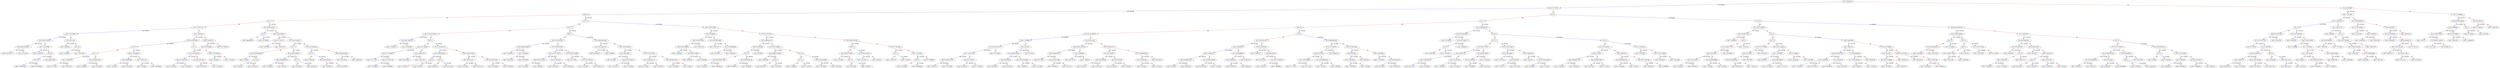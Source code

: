 digraph {
    graph [ rankdir=TB ]

    0 [ label="f25<3.53901052" ]
    0 -> 1 [label="yes, missing" color="#0000FF"]
    0 -> 2 [label="no" color="#FF0000"]

    1 [ label="f25<0.716715276" ]
    1 -> 3 [label="yes, missing" color="#0000FF"]
    1 -> 4 [label="no" color="#FF0000"]

    3 [ label="f40<0.5" ]
    3 -> 7 [label="yes" color="#FF0000"]
    3 -> 8 [label="no, missing" color="#0000FF"]

    7 [ label="f41<1.5" ]
    7 -> 15 [label="yes" color="#FF0000"]
    7 -> 16 [label="no, missing" color="#0000FF"]

    15 [ label="f37<-0.113372147" ]
    15 -> 31 [label="yes, missing" color="#0000FF"]
    15 -> 32 [label="no" color="#FF0000"]

    31 [ label="f23<0.767470956" ]
    31 -> 59 [label="yes, missing" color="#0000FF"]
    31 -> 60 [label="no" color="#FF0000"]

    59 [ label="f32<0.00417002384" ]
    59 -> 105 [label="yes, missing" color="#0000FF"]
    59 -> 106 [label="no" color="#FF0000"]

    105 [ label="f32<0.000787804951" ]
    105 -> 173 [label="yes, missing" color="#0000FF"]
    105 -> 174 [label="no" color="#FF0000"]

    173 [ label="leaf=0.947450757" ]

    174 [ label="leaf=1.37257612" ]

    106 [ label="f37<-0.118678652" ]
    106 -> 175 [label="yes, missing" color="#0000FF"]
    106 -> 176 [label="no" color="#FF0000"]

    175 [ label="leaf=1.02488708" ]

    176 [ label="f42<64.5" ]
    176 -> 269 [label="yes, missing" color="#0000FF"]
    176 -> 270 [label="no" color="#FF0000"]

    269 [ label="f42<43.5" ]
    269 -> 401 [label="yes, missing" color="#0000FF"]
    269 -> 402 [label="no" color="#FF0000"]

    401 [ label="leaf=0.789902091" ]

    402 [ label="leaf=0.670574665" ]

    270 [ label="leaf=0.846158445" ]

    60 [ label="f23<6.2874136" ]
    60 -> 107 [label="yes, missing" color="#0000FF"]
    60 -> 108 [label="no" color="#FF0000"]

    107 [ label="leaf=1.48068202" ]

    108 [ label="f42<48.5" ]
    108 -> 177 [label="yes, missing" color="#0000FF"]
    108 -> 178 [label="no" color="#FF0000"]

    177 [ label="leaf=1.31258428" ]

    178 [ label="leaf=1.04311991" ]

    32 [ label="f23<11.3372841" ]
    32 -> 61 [label="yes, missing" color="#0000FF"]
    32 -> 62 [label="no" color="#FF0000"]

    61 [ label="f32<0.0178874061" ]
    61 -> 109 [label="yes, missing" color="#0000FF"]
    61 -> 110 [label="no" color="#FF0000"]

    109 [ label="f41<0.5" ]
    109 -> 179 [label="yes" color="#FF0000"]
    109 -> 180 [label="no, missing" color="#0000FF"]

    179 [ label="f1<1.5" ]
    179 -> 271 [label="yes, missing" color="#0000FF"]
    179 -> 272 [label="no" color="#FF0000"]

    271 [ label="f23<1.78856254" ]
    271 -> 403 [label="yes, missing" color="#0000FF"]
    271 -> 404 [label="no" color="#FF0000"]

    403 [ label="leaf=1.42377663" ]

    404 [ label="leaf=1.32870078" ]

    272 [ label="f37<-0.0448421165" ]
    272 -> 405 [label="yes, missing" color="#0000FF"]
    272 -> 406 [label="no" color="#FF0000"]

    405 [ label="leaf=1.64046299" ]

    406 [ label="leaf=1.48420358" ]

    180 [ label="f36<-0.117950648" ]
    180 -> 273 [label="yes, missing" color="#0000FF"]
    180 -> 274 [label="no" color="#FF0000"]

    273 [ label="f23<0.68594408" ]
    273 -> 407 [label="yes, missing" color="#0000FF"]
    273 -> 408 [label="no" color="#FF0000"]

    407 [ label="leaf=1.76554573" ]

    408 [ label="leaf=1.44233656" ]

    274 [ label="f19<-73.9561157" ]
    274 -> 409 [label="yes, missing" color="#0000FF"]
    274 -> 410 [label="no" color="#FF0000"]

    409 [ label="leaf=1.5006603" ]

    410 [ label="leaf=1.46196544" ]

    110 [ label="f1<1.5" ]
    110 -> 181 [label="yes, missing" color="#0000FF"]
    110 -> 182 [label="no" color="#FF0000"]

    181 [ label="f32<0.0210394934" ]
    181 -> 275 [label="yes, missing" color="#0000FF"]
    181 -> 276 [label="no" color="#FF0000"]

    275 [ label="f36<-0.0153672583" ]
    275 -> 411 [label="yes, missing" color="#0000FF"]
    275 -> 412 [label="no" color="#FF0000"]

    411 [ label="leaf=1.22235394" ]

    412 [ label="leaf=1.02516913" ]

    276 [ label="f32<0.0323797539" ]
    276 -> 413 [label="yes, missing" color="#0000FF"]
    276 -> 414 [label="no" color="#FF0000"]

    413 [ label="leaf=0.876521647" ]

    414 [ label="leaf=1.14423859" ]

    182 [ label="f36<-0.0133409332" ]
    182 -> 277 [label="yes, missing" color="#0000FF"]
    182 -> 278 [label="no" color="#FF0000"]

    277 [ label="leaf=1.39326155" ]

    278 [ label="leaf=1.11833501" ]

    62 [ label="f36<0.182501122" ]
    62 -> 111 [label="yes, missing" color="#0000FF"]
    62 -> 112 [label="no" color="#FF0000"]

    111 [ label="leaf=0.973794699" ]

    112 [ label="leaf=0.810706556" ]

    16 [ label="f32<0.00015561661" ]
    16 -> 33 [label="yes, missing" color="#0000FF"]
    16 -> 34 [label="no" color="#FF0000"]

    33 [ label="f41<4.5" ]
    33 -> 63 [label="yes" color="#FF0000"]
    33 -> 64 [label="no, missing" color="#0000FF"]

    63 [ label="leaf=0.969449639" ]

    64 [ label="leaf=0.745788336" ]

    34 [ label="f36<-0.0520793647" ]
    34 -> 65 [label="yes, missing" color="#0000FF"]
    34 -> 66 [label="no" color="#FF0000"]

    65 [ label="f23<2.11705112" ]
    65 -> 113 [label="yes, missing" color="#0000FF"]
    65 -> 114 [label="no" color="#FF0000"]

    113 [ label="leaf=1.84682834" ]

    114 [ label="leaf=1.63416278" ]

    66 [ label="f37<0.0161104016" ]
    66 -> 115 [label="yes, missing" color="#0000FF"]
    66 -> 116 [label="no" color="#FF0000"]

    115 [ label="f41<2.5" ]
    115 -> 183 [label="yes" color="#FF0000"]
    115 -> 184 [label="no, missing" color="#0000FF"]

    183 [ label="f32<0.00509944838" ]
    183 -> 279 [label="yes, missing" color="#0000FF"]
    183 -> 280 [label="no" color="#FF0000"]

    279 [ label="leaf=1.5293628" ]

    280 [ label="f18<16.5" ]
    280 -> 415 [label="yes, missing" color="#0000FF"]
    280 -> 416 [label="no" color="#FF0000"]

    415 [ label="leaf=1.5953871" ]

    416 [ label="leaf=1.54024279" ]

    184 [ label="f32<0.00443340465" ]
    184 -> 281 [label="yes, missing" color="#0000FF"]
    184 -> 282 [label="no" color="#FF0000"]

    281 [ label="f33<0.000463660312" ]
    281 -> 417 [label="yes, missing" color="#0000FF"]
    281 -> 418 [label="no" color="#FF0000"]

    417 [ label="leaf=1.33496535" ]

    418 [ label="leaf=1.5654372" ]

    282 [ label="f41<3.5" ]
    282 -> 419 [label="yes" color="#FF0000"]
    282 -> 420 [label="no, missing" color="#0000FF"]

    419 [ label="leaf=1.63841653" ]

    420 [ label="leaf=1.69184422" ]

    116 [ label="f37<0.0513436198" ]
    116 -> 185 [label="yes, missing" color="#0000FF"]
    116 -> 186 [label="no" color="#FF0000"]

    185 [ label="f41<2.5" ]
    185 -> 283 [label="yes" color="#FF0000"]
    185 -> 284 [label="no, missing" color="#0000FF"]

    283 [ label="leaf=1.51266193" ]

    284 [ label="f32<0.00693307072" ]
    284 -> 421 [label="yes, missing" color="#0000FF"]
    284 -> 422 [label="no" color="#FF0000"]

    421 [ label="leaf=1.52654862" ]

    422 [ label="leaf=1.59057689" ]

    186 [ label="f33<0.00626539439" ]
    186 -> 285 [label="yes, missing" color="#0000FF"]
    186 -> 286 [label="no" color="#FF0000"]

    285 [ label="leaf=1.39716578" ]

    286 [ label="leaf=1.62620282" ]

    8 [ label="f41<1.5" ]
    8 -> 17 [label="yes" color="#FF0000"]
    8 -> 18 [label="no, missing" color="#0000FF"]

    17 [ label="f41<0.5" ]
    17 -> 35 [label="yes" color="#FF0000"]
    17 -> 36 [label="no, missing" color="#0000FF"]

    35 [ label="f32<0.000141105935" ]
    35 -> 67 [label="yes, missing" color="#0000FF"]
    35 -> 68 [label="no" color="#FF0000"]

    67 [ label="f33<5.09171805e-05" ]
    67 -> 117 [label="yes, missing" color="#0000FF"]
    67 -> 118 [label="no" color="#FF0000"]

    117 [ label="leaf=0.730981827" ]

    118 [ label="leaf=1.03303599" ]

    68 [ label="f40<1.5" ]
    68 -> 119 [label="yes" color="#FF0000"]
    68 -> 120 [label="no, missing" color="#0000FF"]

    119 [ label="f32<0.0177929401" ]
    119 -> 187 [label="yes, missing" color="#0000FF"]
    119 -> 188 [label="no" color="#FF0000"]

    187 [ label="f37<-0.113264866" ]
    187 -> 287 [label="yes, missing" color="#0000FF"]
    187 -> 288 [label="no" color="#FF0000"]

    287 [ label="leaf=1.07717395" ]

    288 [ label="f36<-0.0773337185" ]
    288 -> 423 [label="yes, missing" color="#0000FF"]
    288 -> 424 [label="no" color="#FF0000"]

    423 [ label="leaf=1.67596602" ]

    424 [ label="leaf=1.49899697" ]

    188 [ label="f23<0.838657379" ]
    188 -> 289 [label="yes, missing" color="#0000FF"]
    188 -> 290 [label="no" color="#FF0000"]

    289 [ label="leaf=0.838100851" ]

    290 [ label="leaf=1.10467744" ]

    120 [ label="f37<0.0183483176" ]
    120 -> 189 [label="yes, missing" color="#0000FF"]
    120 -> 190 [label="no" color="#FF0000"]

    189 [ label="f32<0.0042993566" ]
    189 -> 291 [label="yes, missing" color="#0000FF"]
    189 -> 292 [label="no" color="#FF0000"]

    291 [ label="f40<2.5" ]
    291 -> 425 [label="yes" color="#FF0000"]
    291 -> 426 [label="no, missing" color="#0000FF"]

    425 [ label="leaf=1.47881877" ]

    426 [ label="leaf=1.56135273" ]

    292 [ label="f40<2.5" ]
    292 -> 427 [label="yes" color="#FF0000"]
    292 -> 428 [label="no, missing" color="#0000FF"]

    427 [ label="leaf=1.59645534" ]

    428 [ label="leaf=1.65710318" ]

    190 [ label="f36<-0.0350425579" ]
    190 -> 293 [label="yes, missing" color="#0000FF"]
    190 -> 294 [label="no" color="#FF0000"]

    293 [ label="f23<0.885925174" ]
    293 -> 429 [label="yes, missing" color="#0000FF"]
    293 -> 430 [label="no" color="#FF0000"]

    429 [ label="leaf=1.92440462" ]

    430 [ label="leaf=1.65673161" ]

    294 [ label="f33<0.00742003787" ]
    294 -> 431 [label="yes, missing" color="#0000FF"]
    294 -> 432 [label="no" color="#FF0000"]

    431 [ label="leaf=1.47630882" ]

    432 [ label="leaf=1.53894234" ]

    36 [ label="f40<1.5" ]
    36 -> 69 [label="yes" color="#FF0000"]
    36 -> 70 [label="no, missing" color="#0000FF"]

    69 [ label="f36<-0.0755231827" ]
    69 -> 121 [label="yes, missing" color="#0000FF"]
    69 -> 122 [label="no" color="#FF0000"]

    121 [ label="f32<0.00615832862" ]
    121 -> 191 [label="yes, missing" color="#0000FF"]
    121 -> 192 [label="no" color="#FF0000"]

    191 [ label="leaf=1.49003422" ]

    192 [ label="f23<2.11959696" ]
    192 -> 295 [label="yes, missing" color="#0000FF"]
    192 -> 296 [label="no" color="#FF0000"]

    295 [ label="leaf=1.88287556" ]

    296 [ label="leaf=1.67909706" ]

    122 [ label="f37<0.0184523053" ]
    122 -> 193 [label="yes, missing" color="#0000FF"]
    122 -> 194 [label="no" color="#FF0000"]

    193 [ label="f32<0.00727773923" ]
    193 -> 297 [label="yes, missing" color="#0000FF"]
    193 -> 298 [label="no" color="#FF0000"]

    297 [ label="f36<0.00141422497" ]
    297 -> 433 [label="yes, missing" color="#0000FF"]
    297 -> 434 [label="no" color="#FF0000"]

    433 [ label="leaf=1.51942229" ]

    434 [ label="leaf=1.58649611" ]

    298 [ label="f23<0.726032197" ]
    298 -> 435 [label="yes, missing" color="#0000FF"]
    298 -> 436 [label="no" color="#FF0000"]

    435 [ label="leaf=1.60074246" ]

    436 [ label="leaf=1.65904832" ]

    194 [ label="f32<0.00718135666" ]
    194 -> 299 [label="yes, missing" color="#0000FF"]
    194 -> 300 [label="no" color="#FF0000"]

    299 [ label="leaf=1.47277808" ]

    300 [ label="f37<0.0573043413" ]
    300 -> 437 [label="yes, missing" color="#0000FF"]
    300 -> 438 [label="no" color="#FF0000"]

    437 [ label="leaf=1.55354297" ]

    438 [ label="leaf=1.68822575" ]

    70 [ label="f32<0.000206503493" ]
    70 -> 123 [label="yes, missing" color="#0000FF"]
    70 -> 124 [label="no" color="#FF0000"]

    123 [ label="f32<4.05239844e-05" ]
    123 -> 195 [label="yes, missing" color="#0000FF"]
    123 -> 196 [label="no" color="#FF0000"]

    195 [ label="leaf=0.855959833" ]

    196 [ label="leaf=1.0860858" ]

    124 [ label="f36<-0.042503655" ]
    124 -> 197 [label="yes, missing" color="#0000FF"]
    124 -> 198 [label="no" color="#FF0000"]

    197 [ label="f23<1.66345608" ]
    197 -> 301 [label="yes, missing" color="#0000FF"]
    197 -> 302 [label="no" color="#FF0000"]

    301 [ label="leaf=1.89224017" ]

    302 [ label="f32<0.00797158573" ]
    302 -> 439 [label="yes, missing" color="#0000FF"]
    302 -> 440 [label="no" color="#FF0000"]

    439 [ label="leaf=1.60191154" ]

    440 [ label="leaf=1.77036488" ]

    198 [ label="f37<0.0170837007" ]
    198 -> 303 [label="yes, missing" color="#0000FF"]
    198 -> 304 [label="no" color="#FF0000"]

    303 [ label="f32<0.00529916771" ]
    303 -> 441 [label="yes, missing" color="#0000FF"]
    303 -> 442 [label="no" color="#FF0000"]

    441 [ label="leaf=1.62112904" ]

    442 [ label="leaf=1.68270576" ]

    304 [ label="f32<0.00708334707" ]
    304 -> 443 [label="yes, missing" color="#0000FF"]
    304 -> 444 [label="no" color="#FF0000"]

    443 [ label="leaf=1.54750669" ]

    444 [ label="leaf=1.628003" ]

    18 [ label="f36<-0.0331516862" ]
    18 -> 37 [label="yes, missing" color="#0000FF"]
    18 -> 38 [label="no" color="#FF0000"]

    37 [ label="f23<1.63449562" ]
    37 -> 71 [label="yes, missing" color="#0000FF"]
    37 -> 72 [label="no" color="#FF0000"]

    71 [ label="f36<-0.0421183258" ]
    71 -> 125 [label="yes, missing" color="#0000FF"]
    71 -> 126 [label="no" color="#FF0000"]

    125 [ label="f32<0.00321508641" ]
    125 -> 199 [label="yes, missing" color="#0000FF"]
    125 -> 200 [label="no" color="#FF0000"]

    199 [ label="leaf=1.58293664" ]

    200 [ label="f32<0.00942426827" ]
    200 -> 305 [label="yes, missing" color="#0000FF"]
    200 -> 306 [label="no" color="#FF0000"]

    305 [ label="leaf=1.8843708" ]

    306 [ label="leaf=1.95803463" ]

    126 [ label="leaf=1.80044162" ]

    72 [ label="f32<0.00768231694" ]
    72 -> 127 [label="yes, missing" color="#0000FF"]
    72 -> 128 [label="no" color="#FF0000"]

    127 [ label="leaf=1.62621522" ]

    128 [ label="f37<-0.0306992866" ]
    128 -> 201 [label="yes, missing" color="#0000FF"]
    128 -> 202 [label="no" color="#FF0000"]

    201 [ label="leaf=1.87076521" ]

    202 [ label="leaf=1.76488185" ]

    38 [ label="f37<0.0175102614" ]
    38 -> 73 [label="yes, missing" color="#0000FF"]
    38 -> 74 [label="no" color="#FF0000"]

    73 [ label="f23<0.908554435" ]
    73 -> 129 [label="yes, missing" color="#0000FF"]
    73 -> 130 [label="no" color="#FF0000"]

    129 [ label="f36<0.047464069" ]
    129 -> 203 [label="yes, missing" color="#0000FF"]
    129 -> 204 [label="no" color="#FF0000"]

    203 [ label="f40<1.5" ]
    203 -> 307 [label="yes" color="#FF0000"]
    203 -> 308 [label="no, missing" color="#0000FF"]

    307 [ label="f33<0.000564911286" ]
    307 -> 445 [label="yes, missing" color="#0000FF"]
    307 -> 446 [label="no" color="#FF0000"]

    445 [ label="leaf=1.14249253" ]

    446 [ label="leaf=1.64824855" ]

    308 [ label="f32<0.00404653139" ]
    308 -> 447 [label="yes, missing" color="#0000FF"]
    308 -> 448 [label="no" color="#FF0000"]

    447 [ label="leaf=1.63066781" ]

    448 [ label="leaf=1.6998266" ]

    204 [ label="leaf=2.062989" ]

    130 [ label="f32<0.00573398871" ]
    130 -> 205 [label="yes, missing" color="#0000FF"]
    130 -> 206 [label="no" color="#FF0000"]

    205 [ label="f33<0.000627165486" ]
    205 -> 309 [label="yes, missing" color="#0000FF"]
    205 -> 310 [label="no" color="#FF0000"]

    309 [ label="leaf=1.16626048" ]

    310 [ label="f40<2.5" ]
    310 -> 449 [label="yes" color="#FF0000"]
    310 -> 450 [label="no, missing" color="#0000FF"]

    449 [ label="leaf=1.66592729" ]

    450 [ label="leaf=1.73387873" ]

    206 [ label="f40<2.5" ]
    206 -> 311 [label="yes" color="#FF0000"]
    206 -> 312 [label="no, missing" color="#0000FF"]

    311 [ label="f41<2.5" ]
    311 -> 451 [label="yes" color="#FF0000"]
    311 -> 452 [label="no, missing" color="#0000FF"]

    451 [ label="leaf=1.71985698" ]

    452 [ label="leaf=1.77079523" ]

    312 [ label="f32<0.00878934842" ]
    312 -> 453 [label="yes, missing" color="#0000FF"]
    312 -> 454 [label="no" color="#FF0000"]

    453 [ label="leaf=1.79254949" ]

    454 [ label="leaf=1.91507566" ]

    74 [ label="f32<0.00672083162" ]
    74 -> 131 [label="yes, missing" color="#0000FF"]
    74 -> 132 [label="no" color="#FF0000"]

    131 [ label="f40<2.5" ]
    131 -> 207 [label="yes" color="#FF0000"]
    131 -> 208 [label="no, missing" color="#0000FF"]

    207 [ label="f32<0.00542225689" ]
    207 -> 313 [label="yes, missing" color="#0000FF"]
    207 -> 314 [label="no" color="#FF0000"]

    313 [ label="leaf=1.51122916" ]

    314 [ label="f41<2.5" ]
    314 -> 455 [label="yes" color="#FF0000"]
    314 -> 456 [label="no, missing" color="#0000FF"]

    455 [ label="leaf=1.53303528" ]

    456 [ label="leaf=1.59426117" ]

    208 [ label="f32<0.00342191616" ]
    208 -> 315 [label="yes, missing" color="#0000FF"]
    208 -> 316 [label="no" color="#FF0000"]

    315 [ label="leaf=1.42120075" ]

    316 [ label="leaf=1.6323843" ]

    132 [ label="f23<0.731613994" ]
    132 -> 209 [label="yes, missing" color="#0000FF"]
    132 -> 210 [label="no" color="#FF0000"]

    209 [ label="f40<1.5" ]
    209 -> 317 [label="yes" color="#FF0000"]
    209 -> 318 [label="no, missing" color="#0000FF"]

    317 [ label="leaf=1.57631719" ]

    318 [ label="leaf=1.6254425" ]

    210 [ label="f23<1.76732993" ]
    210 -> 319 [label="yes, missing" color="#0000FF"]
    210 -> 320 [label="no" color="#FF0000"]

    319 [ label="f40<1.5" ]
    319 -> 457 [label="yes" color="#FF0000"]
    319 -> 458 [label="no, missing" color="#0000FF"]

    457 [ label="leaf=1.63230562" ]

    458 [ label="leaf=1.68943298" ]

    320 [ label="leaf=1.77666688" ]

    4 [ label="f40<1.5" ]
    4 -> 9 [label="yes" color="#FF0000"]
    4 -> 10 [label="no, missing" color="#0000FF"]

    9 [ label="f41<1.5" ]
    9 -> 19 [label="yes" color="#FF0000"]
    9 -> 20 [label="no, missing" color="#0000FF"]

    19 [ label="f40<0.5" ]
    19 -> 39 [label="yes" color="#FF0000"]
    19 -> 40 [label="no, missing" color="#0000FF"]

    39 [ label="f37<0.0144740604" ]
    39 -> 75 [label="yes, missing" color="#0000FF"]
    39 -> 76 [label="no" color="#FF0000"]

    75 [ label="f28<2.73979998" ]
    75 -> 133 [label="yes, missing" color="#0000FF"]
    75 -> 134 [label="no" color="#FF0000"]

    133 [ label="f37<0.00312612182" ]
    133 -> 211 [label="yes, missing" color="#0000FF"]
    133 -> 212 [label="no" color="#FF0000"]

    211 [ label="f19<-73.9837189" ]
    211 -> 321 [label="yes, missing" color="#0000FF"]
    211 -> 322 [label="no" color="#FF0000"]

    321 [ label="f33<0.00962312799" ]
    321 -> 459 [label="yes, missing" color="#0000FF"]
    321 -> 460 [label="no" color="#FF0000"]

    459 [ label="leaf=1.63604701" ]

    460 [ label="leaf=1.57367039" ]

    322 [ label="f36<0.0117188431" ]
    322 -> 461 [label="yes, missing" color="#0000FF"]
    322 -> 462 [label="no" color="#FF0000"]

    461 [ label="leaf=1.62600744" ]

    462 [ label="leaf=1.73157609" ]

    212 [ label="leaf=1.67129266" ]

    134 [ label="f28<4.4374361" ]
    134 -> 213 [label="yes, missing" color="#0000FF"]
    134 -> 214 [label="no" color="#FF0000"]

    213 [ label="f32<0.00802185014" ]
    213 -> 323 [label="yes, missing" color="#0000FF"]
    213 -> 324 [label="no" color="#FF0000"]

    323 [ label="f23<0.930918455" ]
    323 -> 463 [label="yes, missing" color="#0000FF"]
    323 -> 464 [label="no" color="#FF0000"]

    463 [ label="leaf=1.68573201" ]

    464 [ label="leaf=1.60583079" ]

    324 [ label="f36<-0.00718350895" ]
    324 -> 465 [label="yes, missing" color="#0000FF"]
    324 -> 466 [label="no" color="#FF0000"]

    465 [ label="leaf=1.62668312" ]

    466 [ label="leaf=1.73754096" ]

    214 [ label="leaf=1.822878" ]

    76 [ label="f23<0.942142487" ]
    76 -> 135 [label="yes, missing" color="#0000FF"]
    76 -> 136 [label="no" color="#FF0000"]

    135 [ label="f36<0.000515193329" ]
    135 -> 215 [label="yes, missing" color="#0000FF"]
    135 -> 216 [label="no" color="#FF0000"]

    215 [ label="f23<0.566633821" ]
    215 -> 325 [label="yes, missing" color="#0000FF"]
    215 -> 326 [label="no" color="#FF0000"]

    325 [ label="leaf=1.65772903" ]

    326 [ label="f36<-0.018227268" ]
    326 -> 467 [label="yes, missing" color="#0000FF"]
    326 -> 468 [label="no" color="#FF0000"]

    467 [ label="leaf=1.64056015" ]

    468 [ label="leaf=1.5611757" ]

    216 [ label="f19<-73.9653854" ]
    216 -> 327 [label="yes, missing" color="#0000FF"]
    216 -> 328 [label="no" color="#FF0000"]

    327 [ label="leaf=1.63572574" ]

    328 [ label="leaf=1.77060211" ]

    136 [ label="f37<0.0336543247" ]
    136 -> 217 [label="yes, missing" color="#0000FF"]
    136 -> 218 [label="no" color="#FF0000"]

    217 [ label="f31<-45.4585762" ]
    217 -> 329 [label="yes, missing" color="#0000FF"]
    217 -> 330 [label="no" color="#FF0000"]

    329 [ label="f36<0.0062483293" ]
    329 -> 469 [label="yes, missing" color="#0000FF"]
    329 -> 470 [label="no" color="#FF0000"]

    469 [ label="leaf=1.61403871" ]

    470 [ label="leaf=1.76217294" ]

    330 [ label="f36<-0.014854487" ]
    330 -> 471 [label="yes, missing" color="#0000FF"]
    330 -> 472 [label="no" color="#FF0000"]

    471 [ label="leaf=1.60195947" ]

    472 [ label="leaf=1.50886571" ]

    218 [ label="f37<0.0502993539" ]
    218 -> 331 [label="yes, missing" color="#0000FF"]
    218 -> 332 [label="no" color="#FF0000"]

    331 [ label="f25<3.11067009" ]
    331 -> 473 [label="yes, missing" color="#0000FF"]
    331 -> 474 [label="no" color="#FF0000"]

    473 [ label="leaf=1.65365851" ]

    474 [ label="leaf=1.47476244" ]

    332 [ label="leaf=1.68715835" ]

    40 [ label="f41<0.5" ]
    40 -> 77 [label="yes" color="#FF0000"]
    40 -> 78 [label="no, missing" color="#0000FF"]

    77 [ label="f37<0.0159767345" ]
    77 -> 137 [label="yes, missing" color="#0000FF"]
    77 -> 138 [label="no" color="#FF0000"]

    137 [ label="f28<4.35930824" ]
    137 -> 219 [label="yes, missing" color="#0000FF"]
    137 -> 220 [label="no" color="#FF0000"]

    219 [ label="f19<-73.9880219" ]
    219 -> 333 [label="yes, missing" color="#0000FF"]
    219 -> 334 [label="no" color="#FF0000"]

    333 [ label="f37<0.00364611018" ]
    333 -> 475 [label="yes, missing" color="#0000FF"]
    333 -> 476 [label="no" color="#FF0000"]

    475 [ label="leaf=1.6259495" ]

    476 [ label="leaf=1.69642293" ]

    334 [ label="f37<-0.00281146308" ]
    334 -> 477 [label="yes, missing" color="#0000FF"]
    334 -> 478 [label="no" color="#FF0000"]

    477 [ label="leaf=1.67067885" ]

    478 [ label="leaf=1.72533965" ]

    220 [ label="f37<0.0043488089" ]
    220 -> 335 [label="yes, missing" color="#0000FF"]
    220 -> 336 [label="no" color="#FF0000"]

    335 [ label="f25<3.28800964" ]
    335 -> 479 [label="yes, missing" color="#0000FF"]
    335 -> 480 [label="no" color="#FF0000"]

    479 [ label="leaf=1.82926345" ]

    480 [ label="leaf=1.68684101" ]

    336 [ label="leaf=1.85647762" ]

    138 [ label="f23<0.954285264" ]
    138 -> 221 [label="yes, missing" color="#0000FF"]
    138 -> 222 [label="no" color="#FF0000"]

    221 [ label="leaf=1.65693247" ]

    222 [ label="f28<3.06078005" ]
    222 -> 337 [label="yes, missing" color="#0000FF"]
    222 -> 338 [label="no" color="#FF0000"]

    337 [ label="leaf=1.69178593" ]

    338 [ label="f32<0.00757169165" ]
    338 -> 481 [label="yes, missing" color="#0000FF"]
    338 -> 482 [label="no" color="#FF0000"]

    481 [ label="leaf=1.42995739" ]

    482 [ label="leaf=1.58680952" ]

    78 [ label="f32<0.00664249528" ]
    78 -> 139 [label="yes, missing" color="#0000FF"]
    78 -> 140 [label="no" color="#FF0000"]

    139 [ label="f37<0.0121636782" ]
    139 -> 223 [label="yes, missing" color="#0000FF"]
    139 -> 224 [label="no" color="#FF0000"]

    223 [ label="f28<2.65702915" ]
    223 -> 339 [label="yes, missing" color="#0000FF"]
    223 -> 340 [label="no" color="#FF0000"]

    339 [ label="f37<-0.0245408937" ]
    339 -> 483 [label="yes, missing" color="#0000FF"]
    339 -> 484 [label="no" color="#FF0000"]

    483 [ label="leaf=1.77773333" ]

    484 [ label="leaf=1.67117405" ]

    340 [ label="f37<-0.00298883161" ]
    340 -> 485 [label="yes, missing" color="#0000FF"]
    340 -> 486 [label="no" color="#FF0000"]

    485 [ label="leaf=1.7059505" ]

    486 [ label="leaf=1.79881966" ]

    224 [ label="leaf=1.58985782" ]

    140 [ label="f37<0.0139107089" ]
    140 -> 225 [label="yes, missing" color="#0000FF"]
    140 -> 226 [label="no" color="#FF0000"]

    225 [ label="f28<4.4374361" ]
    225 -> 341 [label="yes, missing" color="#0000FF"]
    225 -> 342 [label="no" color="#FF0000"]

    341 [ label="f25<2.03919959" ]
    341 -> 487 [label="yes, missing" color="#0000FF"]
    341 -> 488 [label="no" color="#FF0000"]

    487 [ label="leaf=1.73395896" ]

    488 [ label="leaf=1.7785089" ]

    342 [ label="leaf=1.8842932" ]

    226 [ label="f28<3.06078005" ]
    226 -> 343 [label="yes, missing" color="#0000FF"]
    226 -> 344 [label="no" color="#FF0000"]

    343 [ label="leaf=1.75067866" ]

    344 [ label="f37<0.0582454875" ]
    344 -> 489 [label="yes, missing" color="#0000FF"]
    344 -> 490 [label="no" color="#FF0000"]

    489 [ label="leaf=1.68218362" ]

    490 [ label="leaf=1.85993779" ]

    20 [ label="f32<0.00530981924" ]
    20 -> 41 [label="yes, missing" color="#0000FF"]
    20 -> 42 [label="no" color="#FF0000"]

    41 [ label="f32<0.00429543667" ]
    41 -> 79 [label="yes, missing" color="#0000FF"]
    41 -> 80 [label="no" color="#FF0000"]

    79 [ label="leaf=1.61104929" ]

    80 [ label="f37<0.0107568707" ]
    80 -> 141 [label="yes, missing" color="#0000FF"]
    80 -> 142 [label="no" color="#FF0000"]

    141 [ label="f41<3.5" ]
    141 -> 227 [label="yes" color="#FF0000"]
    141 -> 228 [label="no, missing" color="#0000FF"]

    227 [ label="leaf=1.69053328" ]

    228 [ label="leaf=1.74920607" ]

    142 [ label="leaf=1.60690367" ]

    42 [ label="f40<0.5" ]
    42 -> 81 [label="yes" color="#FF0000"]
    42 -> 82 [label="no, missing" color="#0000FF"]

    81 [ label="f41<2.5" ]
    81 -> 143 [label="yes" color="#FF0000"]
    81 -> 144 [label="no, missing" color="#0000FF"]

    143 [ label="f37<0.0341279507" ]
    143 -> 229 [label="yes, missing" color="#0000FF"]
    143 -> 230 [label="no" color="#FF0000"]

    229 [ label="f28<3.96781778" ]
    229 -> 345 [label="yes, missing" color="#0000FF"]
    229 -> 346 [label="no" color="#FF0000"]

    345 [ label="f19<-73.9653854" ]
    345 -> 491 [label="yes, missing" color="#0000FF"]
    345 -> 492 [label="no" color="#FF0000"]

    491 [ label="leaf=1.69127131" ]

    492 [ label="leaf=1.75850904" ]

    346 [ label="f23<1.35145748" ]
    346 -> 493 [label="yes, missing" color="#0000FF"]
    346 -> 494 [label="no" color="#FF0000"]

    493 [ label="leaf=1.79067802" ]

    494 [ label="leaf=1.64704633" ]

    230 [ label="f37<0.0485762581" ]
    230 -> 347 [label="yes, missing" color="#0000FF"]
    230 -> 348 [label="no" color="#FF0000"]

    347 [ label="f25<3.11067009" ]
    347 -> 495 [label="yes, missing" color="#0000FF"]
    347 -> 496 [label="no" color="#FF0000"]

    495 [ label="leaf=1.72898066" ]

    496 [ label="leaf=1.55822718" ]

    348 [ label="leaf=1.76203525" ]

    144 [ label="f37<0.0148725063" ]
    144 -> 231 [label="yes, missing" color="#0000FF"]
    144 -> 232 [label="no" color="#FF0000"]

    231 [ label="f25<2.03919959" ]
    231 -> 349 [label="yes, missing" color="#0000FF"]
    231 -> 350 [label="no" color="#FF0000"]

    349 [ label="leaf=1.74507475" ]

    350 [ label="f31<43.612484" ]
    350 -> 497 [label="yes, missing" color="#0000FF"]
    350 -> 498 [label="no" color="#FF0000"]

    497 [ label="leaf=1.78431737" ]

    498 [ label="leaf=1.84721339" ]

    232 [ label="f28<3.29901552" ]
    232 -> 351 [label="yes, missing" color="#0000FF"]
    232 -> 352 [label="no" color="#FF0000"]

    351 [ label="leaf=1.7816776" ]

    352 [ label="f32<0.00781814288" ]
    352 -> 499 [label="yes, missing" color="#0000FF"]
    352 -> 500 [label="no" color="#FF0000"]

    499 [ label="leaf=1.60163915" ]

    500 [ label="leaf=1.7133764" ]

    82 [ label="f41<3.5" ]
    82 -> 145 [label="yes" color="#FF0000"]
    82 -> 146 [label="no, missing" color="#0000FF"]

    145 [ label="f37<0.0145436917" ]
    145 -> 233 [label="yes, missing" color="#0000FF"]
    145 -> 234 [label="no" color="#FF0000"]

    233 [ label="f28<4.4374361" ]
    233 -> 353 [label="yes, missing" color="#0000FF"]
    233 -> 354 [label="no" color="#FF0000"]

    353 [ label="f32<0.00644007744" ]
    353 -> 501 [label="yes, missing" color="#0000FF"]
    353 -> 502 [label="no" color="#FF0000"]

    501 [ label="leaf=1.75581932" ]

    502 [ label="leaf=1.80484331" ]

    354 [ label="f32<0.00668279873" ]
    354 -> 503 [label="yes, missing" color="#0000FF"]
    354 -> 504 [label="no" color="#FF0000"]

    503 [ label="leaf=1.84371841" ]

    504 [ label="leaf=1.91751814" ]

    234 [ label="f28<3.29901552" ]
    234 -> 355 [label="yes, missing" color="#0000FF"]
    234 -> 356 [label="no" color="#FF0000"]

    355 [ label="f32<0.00666041765" ]
    355 -> 505 [label="yes, missing" color="#0000FF"]
    355 -> 506 [label="no" color="#FF0000"]

    505 [ label="leaf=1.71094859" ]

    506 [ label="leaf=1.7923187" ]

    356 [ label="f32<0.00777587108" ]
    356 -> 507 [label="yes, missing" color="#0000FF"]
    356 -> 508 [label="no" color="#FF0000"]

    507 [ label="leaf=1.67081976" ]

    508 [ label="leaf=1.74806488" ]

    146 [ label="f25<2.40220642" ]
    146 -> 235 [label="yes, missing" color="#0000FF"]
    146 -> 236 [label="no" color="#FF0000"]

    235 [ label="leaf=1.81985044" ]

    236 [ label="f37<0.0158770569" ]
    236 -> 357 [label="yes, missing" color="#0000FF"]
    236 -> 358 [label="no" color="#FF0000"]

    357 [ label="leaf=1.87453544" ]

    358 [ label="leaf=1.79351389" ]

    10 [ label="f41<1.5" ]
    10 -> 21 [label="yes" color="#FF0000"]
    10 -> 22 [label="no, missing" color="#0000FF"]

    21 [ label="f32<0.00574106397" ]
    21 -> 43 [label="yes, missing" color="#0000FF"]
    21 -> 44 [label="no" color="#FF0000"]

    43 [ label="f32<0.00460372027" ]
    43 -> 83 [label="yes, missing" color="#0000FF"]
    43 -> 84 [label="no" color="#FF0000"]

    83 [ label="leaf=1.64498544" ]

    84 [ label="f40<3.5" ]
    84 -> 147 [label="yes" color="#FF0000"]
    84 -> 148 [label="no, missing" color="#0000FF"]

    147 [ label="f37<0.0085775312" ]
    147 -> 237 [label="yes, missing" color="#0000FF"]
    147 -> 238 [label="no" color="#FF0000"]

    237 [ label="f28<2.65702915" ]
    237 -> 359 [label="yes, missing" color="#0000FF"]
    237 -> 360 [label="no" color="#FF0000"]

    359 [ label="f37<-0.025531631" ]
    359 -> 509 [label="yes, missing" color="#0000FF"]
    359 -> 510 [label="no" color="#FF0000"]

    509 [ label="leaf=1.8140378" ]

    510 [ label="leaf=1.69478571" ]

    360 [ label="f37<-0.00492068892" ]
    360 -> 511 [label="yes, missing" color="#0000FF"]
    360 -> 512 [label="no" color="#FF0000"]

    511 [ label="leaf=1.72013295" ]

    512 [ label="leaf=1.8019011" ]

    238 [ label="leaf=1.61443865" ]

    148 [ label="leaf=1.76220143" ]

    44 [ label="f41<0.5" ]
    44 -> 85 [label="yes" color="#FF0000"]
    44 -> 86 [label="no, missing" color="#0000FF"]

    85 [ label="f40<2.5" ]
    85 -> 149 [label="yes" color="#FF0000"]
    85 -> 150 [label="no, missing" color="#0000FF"]

    149 [ label="f37<0.0157429408" ]
    149 -> 239 [label="yes, missing" color="#0000FF"]
    149 -> 240 [label="no" color="#FF0000"]

    239 [ label="f28<3.41223907" ]
    239 -> 361 [label="yes, missing" color="#0000FF"]
    239 -> 362 [label="no" color="#FF0000"]

    361 [ label="f32<0.00725965854" ]
    361 -> 513 [label="yes, missing" color="#0000FF"]
    361 -> 514 [label="no" color="#FF0000"]

    513 [ label="leaf=1.69432116" ]

    514 [ label="leaf=1.74014115" ]

    362 [ label="leaf=1.78376997" ]

    240 [ label="leaf=1.68567944" ]

    150 [ label="f36<-0.00747482525" ]
    150 -> 241 [label="yes, missing" color="#0000FF"]
    150 -> 242 [label="no" color="#FF0000"]

    241 [ label="f19<-73.9766083" ]
    241 -> 363 [label="yes, missing" color="#0000FF"]
    241 -> 364 [label="no" color="#FF0000"]

    363 [ label="leaf=1.8096813" ]

    364 [ label="f32<0.0080305934" ]
    364 -> 515 [label="yes, missing" color="#0000FF"]
    364 -> 516 [label="no" color="#FF0000"]

    515 [ label="leaf=1.63773084" ]

    516 [ label="leaf=1.73747575" ]

    242 [ label="f25<2.5130868" ]
    242 -> 365 [label="yes, missing" color="#0000FF"]
    242 -> 366 [label="no" color="#FF0000"]

    365 [ label="leaf=1.76294458" ]

    366 [ label="leaf=1.81629694" ]

    86 [ label="f28<3.54643488" ]
    86 -> 151 [label="yes, missing" color="#0000FF"]
    86 -> 152 [label="no" color="#FF0000"]

    151 [ label="f28<3.29901552" ]
    151 -> 243 [label="yes, missing" color="#0000FF"]
    151 -> 244 [label="no" color="#FF0000"]

    243 [ label="f32<0.00672001857" ]
    243 -> 367 [label="yes, missing" color="#0000FF"]
    243 -> 368 [label="no" color="#FF0000"]

    367 [ label="f25<2.44693208" ]
    367 -> 517 [label="yes, missing" color="#0000FF"]
    367 -> 518 [label="no" color="#FF0000"]

    517 [ label="leaf=1.76139987" ]

    518 [ label="leaf=1.81367981" ]

    368 [ label="f25<2.44693208" ]
    368 -> 519 [label="yes, missing" color="#0000FF"]
    368 -> 520 [label="no" color="#FF0000"]

    519 [ label="leaf=1.80596876" ]

    520 [ label="leaf=1.89310765" ]

    244 [ label="f37<0.0565648824" ]
    244 -> 369 [label="yes, missing" color="#0000FF"]
    244 -> 370 [label="no" color="#FF0000"]

    369 [ label="f37<-0.0387848392" ]
    369 -> 521 [label="yes, missing" color="#0000FF"]
    369 -> 522 [label="no" color="#FF0000"]

    521 [ label="leaf=1.8499527" ]

    522 [ label="leaf=1.74940348" ]

    370 [ label="leaf=1.93589318" ]

    152 [ label="f37<0.0157998037" ]
    152 -> 245 [label="yes, missing" color="#0000FF"]
    152 -> 246 [label="no" color="#FF0000"]

    245 [ label="f28<4.4374361" ]
    245 -> 371 [label="yes, missing" color="#0000FF"]
    245 -> 372 [label="no" color="#FF0000"]

    371 [ label="f32<0.00702594966" ]
    371 -> 523 [label="yes, missing" color="#0000FF"]
    371 -> 524 [label="no" color="#FF0000"]

    523 [ label="leaf=1.79279661" ]

    524 [ label="leaf=1.85461915" ]

    372 [ label="leaf=1.90640342" ]

    246 [ label="f36<-0.0213379525" ]
    246 -> 373 [label="yes, missing" color="#0000FF"]
    246 -> 374 [label="no" color="#FF0000"]

    373 [ label="leaf=1.86538243" ]

    374 [ label="f19<-73.9837189" ]
    374 -> 525 [label="yes, missing" color="#0000FF"]
    374 -> 526 [label="no" color="#FF0000"]

    525 [ label="leaf=1.79208565" ]

    526 [ label="leaf=1.6905154" ]

    22 [ label="f32<0.00541097764" ]
    22 -> 45 [label="yes, missing" color="#0000FF"]
    22 -> 46 [label="no" color="#FF0000"]

    45 [ label="f32<0.00445269048" ]
    45 -> 87 [label="yes, missing" color="#0000FF"]
    45 -> 88 [label="no" color="#FF0000"]

    87 [ label="f40<3.5" ]
    87 -> 153 [label="yes" color="#FF0000"]
    87 -> 154 [label="no, missing" color="#0000FF"]

    153 [ label="f32<0.00369365234" ]
    153 -> 247 [label="yes, missing" color="#0000FF"]
    153 -> 248 [label="no" color="#FF0000"]

    247 [ label="leaf=1.62043929" ]

    248 [ label="leaf=1.69477856" ]

    154 [ label="leaf=1.76448953" ]

    88 [ label="f41<3.5" ]
    88 -> 155 [label="yes" color="#FF0000"]
    88 -> 156 [label="no, missing" color="#0000FF"]

    155 [ label="f40<2.5" ]
    155 -> 249 [label="yes" color="#FF0000"]
    155 -> 250 [label="no, missing" color="#0000FF"]

    249 [ label="f37<0.00987714343" ]
    249 -> 375 [label="yes, missing" color="#0000FF"]
    249 -> 376 [label="no" color="#FF0000"]

    375 [ label="leaf=1.74241316" ]

    376 [ label="leaf=1.64941943" ]

    250 [ label="leaf=1.790218" ]

    156 [ label="f37<-0.0253245495" ]
    156 -> 251 [label="yes, missing" color="#0000FF"]
    156 -> 252 [label="no" color="#FF0000"]

    251 [ label="leaf=1.87592208" ]

    252 [ label="leaf=1.81210983" ]

    46 [ label="f25<2.40220642" ]
    46 -> 89 [label="yes, missing" color="#0000FF"]
    46 -> 90 [label="no" color="#FF0000"]

    89 [ label="f32<0.0073692319" ]
    89 -> 157 [label="yes, missing" color="#0000FF"]
    89 -> 158 [label="no" color="#FF0000"]

    157 [ label="f37<-0.0258281007" ]
    157 -> 253 [label="yes, missing" color="#0000FF"]
    157 -> 254 [label="no" color="#FF0000"]

    253 [ label="leaf=1.89428937" ]

    254 [ label="f41<3.5" ]
    254 -> 377 [label="yes" color="#FF0000"]
    254 -> 378 [label="no, missing" color="#0000FF"]

    377 [ label="f28<3.29901552" ]
    377 -> 527 [label="yes, missing" color="#0000FF"]
    377 -> 528 [label="no" color="#FF0000"]

    527 [ label="leaf=1.79568207" ]

    528 [ label="leaf=1.71624005" ]

    378 [ label="leaf=1.83937275" ]

    158 [ label="f36<-0.043243207" ]
    158 -> 255 [label="yes, missing" color="#0000FF"]
    158 -> 256 [label="no" color="#FF0000"]

    255 [ label="leaf=1.94149315" ]

    256 [ label="f28<3.29901552" ]
    256 -> 379 [label="yes, missing" color="#0000FF"]
    256 -> 380 [label="no" color="#FF0000"]

    379 [ label="f40<2.5" ]
    379 -> 529 [label="yes" color="#FF0000"]
    379 -> 530 [label="no, missing" color="#0000FF"]

    529 [ label="leaf=1.83504105" ]

    530 [ label="leaf=1.86612976" ]

    380 [ label="f36<-0.01912871" ]
    380 -> 531 [label="yes, missing" color="#0000FF"]
    380 -> 532 [label="no" color="#FF0000"]

    531 [ label="leaf=1.81694722" ]

    532 [ label="leaf=1.7652843" ]

    90 [ label="f41<2.5" ]
    90 -> 159 [label="yes" color="#FF0000"]
    90 -> 160 [label="no, missing" color="#0000FF"]

    159 [ label="f37<0.0177353844" ]
    159 -> 257 [label="yes, missing" color="#0000FF"]
    159 -> 258 [label="no" color="#FF0000"]

    257 [ label="f32<0.00642045029" ]
    257 -> 381 [label="yes, missing" color="#0000FF"]
    257 -> 382 [label="no" color="#FF0000"]

    381 [ label="f37<-0.00536804833" ]
    381 -> 533 [label="yes, missing" color="#0000FF"]
    381 -> 534 [label="no" color="#FF0000"]

    533 [ label="leaf=1.79966521" ]

    534 [ label="leaf=1.8620218" ]

    382 [ label="f28<4.4374361" ]
    382 -> 535 [label="yes, missing" color="#0000FF"]
    382 -> 536 [label="no" color="#FF0000"]

    535 [ label="leaf=1.86405647" ]

    536 [ label="leaf=1.93296969" ]

    258 [ label="f37<0.060906902" ]
    258 -> 383 [label="yes, missing" color="#0000FF"]
    258 -> 384 [label="no" color="#FF0000"]

    383 [ label="f40<3.5" ]
    383 -> 537 [label="yes" color="#FF0000"]
    383 -> 538 [label="no, missing" color="#0000FF"]

    537 [ label="leaf=1.76524448" ]

    538 [ label="leaf=1.84406793" ]

    384 [ label="leaf=1.92140186" ]

    160 [ label="f32<0.00624041632" ]
    160 -> 259 [label="yes, missing" color="#0000FF"]
    160 -> 260 [label="no" color="#FF0000"]

    259 [ label="f41<3.5" ]
    259 -> 385 [label="yes" color="#FF0000"]
    259 -> 386 [label="no, missing" color="#0000FF"]

    385 [ label="leaf=1.835899" ]

    386 [ label="leaf=1.87835228" ]

    260 [ label="f37<0.0176749993" ]
    260 -> 387 [label="yes, missing" color="#0000FF"]
    260 -> 388 [label="no" color="#FF0000"]

    387 [ label="f28<2.9953804" ]
    387 -> 539 [label="yes, missing" color="#0000FF"]
    387 -> 540 [label="no" color="#FF0000"]

    539 [ label="leaf=1.95956922" ]

    540 [ label="leaf=1.90536642" ]

    388 [ label="f37<0.0570225567" ]
    388 -> 541 [label="yes, missing" color="#0000FF"]
    388 -> 542 [label="no" color="#FF0000"]

    541 [ label="leaf=1.83469045" ]

    542 [ label="leaf=1.9408735" ]

    2 [ label="f25<8.65190887" ]
    2 -> 5 [label="yes, missing" color="#0000FF"]
    2 -> 6 [label="no" color="#FF0000"]

    5 [ label="f28<7.71321058" ]
    5 -> 11 [label="yes, missing" color="#0000FF"]
    5 -> 12 [label="no" color="#FF0000"]

    11 [ label="f23<1.85065794" ]
    11 -> 23 [label="yes, missing" color="#0000FF"]
    11 -> 24 [label="no" color="#FF0000"]

    23 [ label="f41<2.5" ]
    23 -> 47 [label="yes" color="#FF0000"]
    23 -> 48 [label="no, missing" color="#0000FF"]

    47 [ label="f36<0.0702283308" ]
    47 -> 91 [label="yes, missing" color="#0000FF"]
    47 -> 92 [label="no" color="#FF0000"]

    91 [ label="f37<-0.0740751103" ]
    91 -> 161 [label="yes, missing" color="#0000FF"]
    91 -> 162 [label="no" color="#FF0000"]

    161 [ label="leaf=2.0219028" ]

    162 [ label="f23<1.14642644" ]
    162 -> 261 [label="yes, missing" color="#0000FF"]
    162 -> 262 [label="no" color="#FF0000"]

    261 [ label="f33<0.0133905411" ]
    261 -> 389 [label="yes, missing" color="#0000FF"]
    261 -> 390 [label="no" color="#FF0000"]

    389 [ label="f25<5.30995178" ]
    389 -> 543 [label="yes, missing" color="#0000FF"]
    389 -> 544 [label="no" color="#FF0000"]

    543 [ label="leaf=1.92833138" ]

    544 [ label="leaf=1.97655904" ]

    390 [ label="f36<-0.0455793589" ]
    390 -> 545 [label="yes, missing" color="#0000FF"]
    390 -> 546 [label="no" color="#FF0000"]

    545 [ label="leaf=1.99770188" ]

    546 [ label="leaf=1.90027201" ]

    262 [ label="f40<0.5" ]
    262 -> 391 [label="yes" color="#FF0000"]
    262 -> 392 [label="no, missing" color="#0000FF"]

    391 [ label="leaf=1.81842053" ]

    392 [ label="f25<4.58277512" ]
    392 -> 547 [label="yes, missing" color="#0000FF"]
    392 -> 548 [label="no" color="#FF0000"]

    547 [ label="leaf=1.86811185" ]

    548 [ label="leaf=1.91932535" ]

    92 [ label="leaf=2.13015795" ]

    48 [ label="f37<-0.0731891096" ]
    48 -> 93 [label="yes, missing" color="#0000FF"]
    48 -> 94 [label="no" color="#FF0000"]

    93 [ label="leaf=2.03926826" ]

    94 [ label="f36<-0.0441137999" ]
    94 -> 163 [label="yes, missing" color="#0000FF"]
    94 -> 164 [label="no" color="#FF0000"]

    163 [ label="leaf=2.01386666" ]

    164 [ label="f31<21.4610023" ]
    164 -> 263 [label="yes, missing" color="#0000FF"]
    164 -> 264 [label="no" color="#FF0000"]

    263 [ label="f31<-169.357208" ]
    263 -> 393 [label="yes, missing" color="#0000FF"]
    263 -> 394 [label="no" color="#FF0000"]

    393 [ label="leaf=2.0361917" ]

    394 [ label="f32<0.00652222335" ]
    394 -> 549 [label="yes, missing" color="#0000FF"]
    394 -> 550 [label="no" color="#FF0000"]

    549 [ label="leaf=1.93033874" ]

    550 [ label="leaf=1.97169602" ]

    264 [ label="f36<0.00593379652" ]
    264 -> 395 [label="yes, missing" color="#0000FF"]
    264 -> 396 [label="no" color="#FF0000"]

    395 [ label="leaf=1.93881536" ]

    396 [ label="leaf=1.89661384" ]

    24 [ label="f31<-108.015137" ]
    24 -> 49 [label="yes, missing" color="#0000FF"]
    24 -> 50 [label="no" color="#FF0000"]

    49 [ label="leaf=1.9805963" ]

    50 [ label="f41<1.5" ]
    50 -> 95 [label="yes" color="#FF0000"]
    50 -> 96 [label="no, missing" color="#0000FF"]

    95 [ label="f32<0.0070003625" ]
    95 -> 165 [label="yes, missing" color="#0000FF"]
    95 -> 166 [label="no" color="#FF0000"]

    165 [ label="leaf=1.59942019" ]

    166 [ label="leaf=1.75794005" ]

    96 [ label="f32<0.00737645384" ]
    96 -> 167 [label="yes, missing" color="#0000FF"]
    96 -> 168 [label="no" color="#FF0000"]

    167 [ label="f36<-0.000933254953" ]
    167 -> 265 [label="yes, missing" color="#0000FF"]
    167 -> 266 [label="no" color="#FF0000"]

    265 [ label="leaf=1.66864264" ]

    266 [ label="f37<-0.0481659099" ]
    266 -> 397 [label="yes, missing" color="#0000FF"]
    266 -> 398 [label="no" color="#FF0000"]

    397 [ label="leaf=1.64236486" ]

    398 [ label="leaf=1.8827318" ]

    168 [ label="leaf=1.86874187" ]

    12 [ label="f37<-0.0482044816" ]
    12 -> 25 [label="yes, missing" color="#0000FF"]
    12 -> 26 [label="no" color="#FF0000"]

    25 [ label="f37<-0.0751208812" ]
    25 -> 51 [label="yes, missing" color="#0000FF"]
    25 -> 52 [label="no" color="#FF0000"]

    51 [ label="leaf=2.12419438" ]

    52 [ label="f19<-73.9948425" ]
    52 -> 97 [label="yes, missing" color="#0000FF"]
    52 -> 98 [label="no" color="#FF0000"]

    97 [ label="leaf=2.02684569" ]

    98 [ label="leaf=2.08337855" ]

    26 [ label="f28<8.34354973" ]
    26 -> 53 [label="yes, missing" color="#0000FF"]
    26 -> 54 [label="no" color="#FF0000"]

    53 [ label="f33<0.0127855428" ]
    53 -> 99 [label="yes, missing" color="#0000FF"]
    53 -> 100 [label="no" color="#FF0000"]

    99 [ label="leaf=2.00484467" ]

    100 [ label="f36<0.0482362732" ]
    100 -> 169 [label="yes, missing" color="#0000FF"]
    100 -> 170 [label="no" color="#FF0000"]

    169 [ label="f36<-0.0323521569" ]
    169 -> 267 [label="yes, missing" color="#0000FF"]
    169 -> 268 [label="no" color="#FF0000"]

    267 [ label="leaf=2.00561714" ]

    268 [ label="f25<5.62217188" ]
    268 -> 399 [label="yes, missing" color="#0000FF"]
    268 -> 400 [label="no" color="#FF0000"]

    399 [ label="leaf=2.01122117" ]

    400 [ label="leaf=1.93238628" ]

    170 [ label="leaf=2.1795578" ]

    54 [ label="leaf=2.02901816" ]

    6 [ label="f25<15.9388885" ]
    6 -> 13 [label="yes, missing" color="#0000FF"]
    6 -> 14 [label="no" color="#FF0000"]

    13 [ label="f36<0.00349270809" ]
    13 -> 27 [label="yes, missing" color="#0000FF"]
    13 -> 28 [label="no" color="#FF0000"]

    27 [ label="f23<2.19960642" ]
    27 -> 55 [label="yes, missing" color="#0000FF"]
    27 -> 56 [label="no" color="#FF0000"]

    55 [ label="f37<-0.0665258169" ]
    55 -> 101 [label="yes, missing" color="#0000FF"]
    55 -> 102 [label="no" color="#FF0000"]

    101 [ label="leaf=2.1375711" ]

    102 [ label="f37<0.00270742388" ]
    102 -> 171 [label="yes, missing" color="#0000FF"]
    102 -> 172 [label="no" color="#FF0000"]

    171 [ label="leaf=2.05177593" ]

    172 [ label="leaf=2.08984113" ]

    56 [ label="f37<0.0171766654" ]
    56 -> 103 [label="yes, missing" color="#0000FF"]
    56 -> 104 [label="no" color="#FF0000"]

    103 [ label="leaf=1.95047987" ]

    104 [ label="leaf=2.10284686" ]

    28 [ label="f18<3" ]
    28 -> 57 [label="yes, missing" color="#0000FF"]
    28 -> 58 [label="no" color="#FF0000"]

    57 [ label="leaf=2.07330441" ]

    58 [ label="leaf=2.1382606" ]

    14 [ label="f25<20.1348743" ]
    14 -> 29 [label="yes, missing" color="#0000FF"]
    14 -> 30 [label="no" color="#FF0000"]

    29 [ label="leaf=2.17063379" ]

    30 [ label="leaf=2.22858739" ]
}
